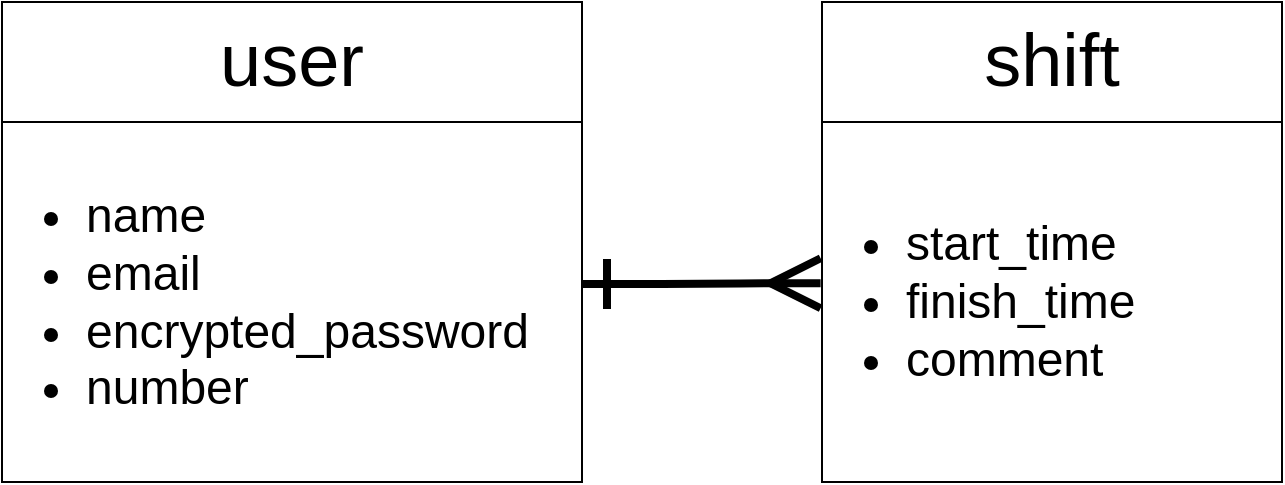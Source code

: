 <mxfile>
    <diagram id="StH2MsiBdHhToi6fkNsY" name="ページ1">
        <mxGraphModel dx="693" dy="648" grid="1" gridSize="10" guides="1" tooltips="1" connect="1" arrows="1" fold="1" page="1" pageScale="1" pageWidth="1169" pageHeight="1654" math="0" shadow="0">
            <root>
                <mxCell id="0"/>
                <mxCell id="1" parent="0"/>
                <mxCell id="3" value="&lt;font style=&quot;font-size: 37px&quot;&gt;user&lt;/font&gt;" style="whiteSpace=wrap;html=1;" vertex="1" parent="1">
                    <mxGeometry x="70" y="80" width="290" height="60" as="geometry"/>
                </mxCell>
                <mxCell id="4" value="&lt;div&gt;&lt;ul&gt;&lt;li&gt;name&lt;/li&gt;&lt;li&gt;email&lt;/li&gt;&lt;li&gt;encrypted_password&lt;/li&gt;&lt;li&gt;number&lt;/li&gt;&lt;/ul&gt;&lt;/div&gt;" style="whiteSpace=wrap;html=1;fontSize=24;align=left;" vertex="1" parent="1">
                    <mxGeometry x="70" y="140" width="290" height="180" as="geometry"/>
                </mxCell>
                <mxCell id="5" value="shift" style="whiteSpace=wrap;html=1;fontSize=37;" vertex="1" parent="1">
                    <mxGeometry x="480" y="80" width="230" height="60" as="geometry"/>
                </mxCell>
                <mxCell id="6" value="&lt;ul style=&quot;font-size: 24px&quot;&gt;&lt;li&gt;start_time&lt;/li&gt;&lt;li&gt;finish_time&lt;/li&gt;&lt;li&gt;comment&lt;/li&gt;&lt;/ul&gt;" style="whiteSpace=wrap;html=1;fontSize=37;align=left;" vertex="1" parent="1">
                    <mxGeometry x="480" y="140" width="230" height="180" as="geometry"/>
                </mxCell>
                <mxCell id="7" value="" style="edgeStyle=entityRelationEdgeStyle;fontSize=12;html=1;endArrow=ERmany;endFill=0;entryX=-0.003;entryY=0.448;entryDx=0;entryDy=0;entryPerimeter=0;endSize=20;startArrow=ERone;startFill=0;startSize=20;strokeWidth=4;" edge="1" parent="1" target="6">
                    <mxGeometry width="100" height="100" relative="1" as="geometry">
                        <mxPoint x="360" y="221" as="sourcePoint"/>
                        <mxPoint x="470" y="221" as="targetPoint"/>
                    </mxGeometry>
                </mxCell>
            </root>
        </mxGraphModel>
    </diagram>
</mxfile>